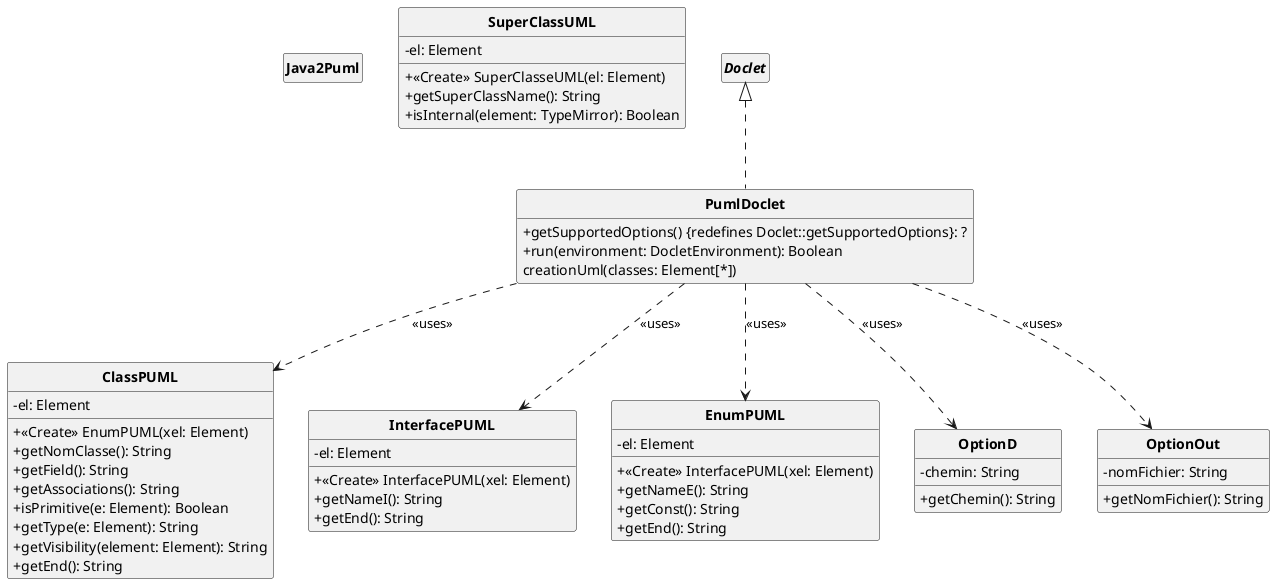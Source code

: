 @startuml
'https://plantuml.com/sequence-diagram
skinparam style strictuml
skinparam classAttributeIconSize 0
skinparam classFontStyle Bold
hide empty members



class Java2Puml
{
}

class SuperClassUML
{
    -el: Element
    +<<Create>> SuperClasseUML(el: Element)
    +getSuperClassName(): String
    +isInternal(element: TypeMirror): Boolean
}


class ClassPUML
{
    -el: Element
    +<<Create>> EnumPUML(xel: Element)
    +getNomClasse(): String
    +getField(): String
    +getAssociations(): String
    +isPrimitive(e: Element): Boolean
    +getType(e: Element): String
    +getVisibility(element: Element): String
    +getEnd(): String
}


class InterfacePUML
{
    -el: Element
    +<<Create>> InterfacePUML(xel: Element)
    +getNameI(): String
    +getEnd(): String
}


class EnumPUML
{
    -el: Element
    +<<Create>> InterfacePUML(xel: Element)
    +getNameE(): String
    +getConst(): String
    +getEnd(): String
}



class PumlDoclet implements Doclet
{
    +getSupportedOptions() {redefines Doclet::getSupportedOptions}: ?
    +run(environment: DocletEnvironment): Boolean
    creationUml(classes: Element[*])
}


class OptionD implements Doclet.Option
{
    -chemin: String
    +getChemin(): String
}


class OptionOut implements Doclet.Option
{
    -nomFichier: String
    +getNomFichier(): String
}

PumlDoclet  ..>  ClassPUML: <<uses>>
PumlDoclet  ..>  InterfacePUML: <<uses>>
PumlDoclet  ..>  EnumPUML: <<uses>>

PumlDoclet  ..>  OptionD: <<uses>>
PumlDoclet  ..>  OptionOut: <<uses>>

@enduml